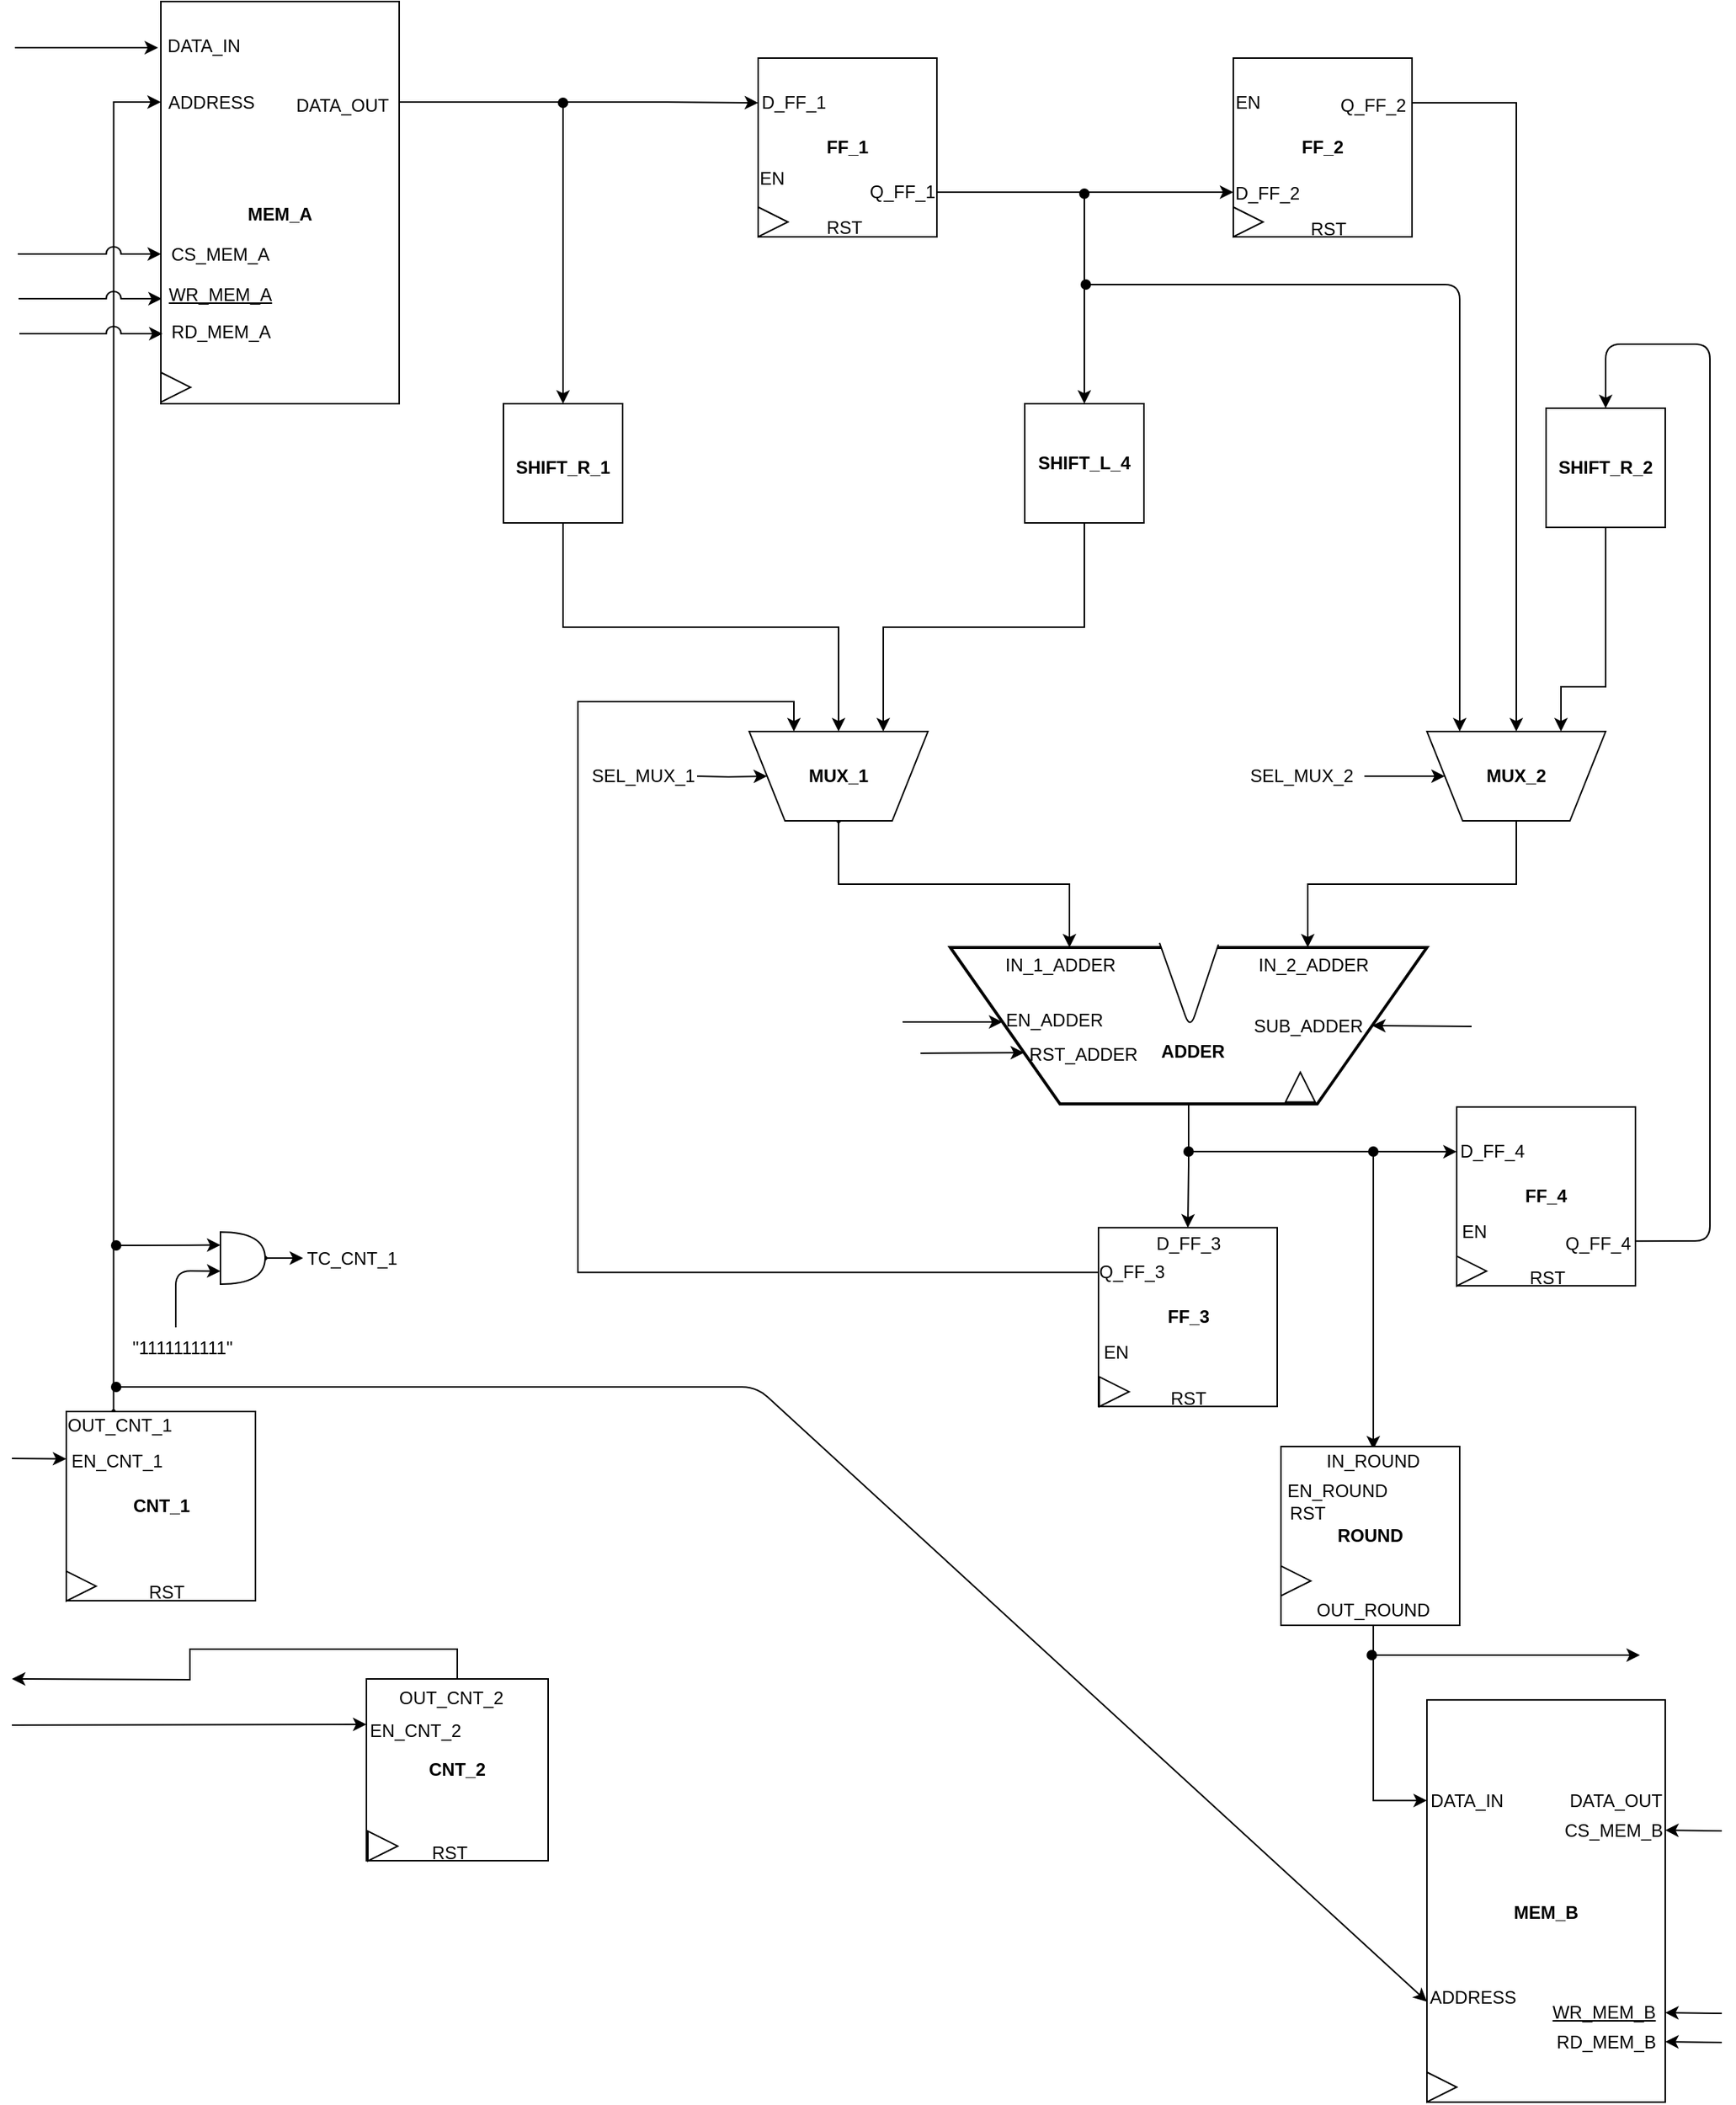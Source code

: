 <mxfile version="10.6.5" type="github"><diagram id="zmofKFTXcaP-koSaaH_2" name="Page-1"><mxGraphModel dx="1786" dy="793" grid="1" gridSize="10" guides="1" tooltips="1" connect="1" arrows="1" fold="1" page="1" pageScale="1" pageWidth="1169" pageHeight="827" math="0" shadow="0"><root><mxCell id="0"/><mxCell id="1" parent="0"/><mxCell id="V-4PgBDNpyKRyXy0ulgB-5" style="edgeStyle=orthogonalEdgeStyle;rounded=0;orthogonalLoop=1;jettySize=auto;html=1;exitX=0.5;exitY=1;exitDx=0;exitDy=0;entryX=0.5;entryY=0;entryDx=0;entryDy=0;" parent="1" source="Cmz5-py3-zcq8YhhBfew-87" target="Cmz5-py3-zcq8YhhBfew-98" edge="1"><mxGeometry relative="1" as="geometry"/></mxCell><mxCell id="Cmz5-py3-zcq8YhhBfew-87" value="" style="verticalLabelPosition=bottom;verticalAlign=top;html=1;strokeWidth=2;shape=trapezoid;perimeter=trapezoidPerimeter;whiteSpace=wrap;size=0.23;arcSize=10;flipV=1;" parent="1" vertex="1"><mxGeometry x="640" y="735" width="320" height="105" as="geometry"/></mxCell><mxCell id="Cmz5-py3-zcq8YhhBfew-36" style="edgeStyle=orthogonalEdgeStyle;rounded=0;orthogonalLoop=1;jettySize=auto;html=1;exitX=1;exitY=0.25;exitDx=0;exitDy=0;entryX=0;entryY=0.25;entryDx=0;entryDy=0;" parent="1" source="Cmz5-py3-zcq8YhhBfew-1" target="Cmz5-py3-zcq8YhhBfew-16" edge="1"><mxGeometry relative="1" as="geometry"><Array as="points"><mxPoint x="450" y="168"/><mxPoint x="450" y="168"/></Array></mxGeometry></mxCell><mxCell id="Cmz5-py3-zcq8YhhBfew-1" value="&lt;b&gt;&lt;br&gt;MEM_A&lt;/b&gt;" style="rounded=0;whiteSpace=wrap;html=1;" parent="1" vertex="1"><mxGeometry x="110" y="100" width="160" height="270" as="geometry"/></mxCell><mxCell id="Cmz5-py3-zcq8YhhBfew-2" value="DATA_IN" style="text;html=1;strokeColor=none;fillColor=none;align=center;verticalAlign=middle;whiteSpace=wrap;rounded=0;" parent="1" vertex="1"><mxGeometry x="119" y="120" width="40" height="20" as="geometry"/></mxCell><mxCell id="Cmz5-py3-zcq8YhhBfew-3" value="ADDRESS" style="text;html=1;strokeColor=none;fillColor=none;align=center;verticalAlign=middle;whiteSpace=wrap;rounded=0;" parent="1" vertex="1"><mxGeometry x="119" y="158" width="50" height="20" as="geometry"/></mxCell><mxCell id="Cmz5-py3-zcq8YhhBfew-4" value="CS_MEM_A" style="text;html=1;strokeColor=none;fillColor=none;align=center;verticalAlign=middle;whiteSpace=wrap;rounded=0;" parent="1" vertex="1"><mxGeometry x="120" y="260" width="60" height="20" as="geometry"/></mxCell><mxCell id="Cmz5-py3-zcq8YhhBfew-5" value="&lt;u&gt;WR_MEM_A&lt;/u&gt;" style="text;html=1;strokeColor=none;fillColor=none;align=center;verticalAlign=middle;whiteSpace=wrap;rounded=0;" parent="1" vertex="1"><mxGeometry x="120" y="287" width="60" height="20" as="geometry"/></mxCell><mxCell id="Cmz5-py3-zcq8YhhBfew-8" value="RD_MEM_A" style="text;html=1;strokeColor=none;fillColor=none;align=center;verticalAlign=middle;whiteSpace=wrap;rounded=0;" parent="1" vertex="1"><mxGeometry x="112.5" y="312" width="75" height="20" as="geometry"/></mxCell><mxCell id="Cmz5-py3-zcq8YhhBfew-12" value="DATA_OUT" style="text;html=1;strokeColor=none;fillColor=none;align=center;verticalAlign=middle;whiteSpace=wrap;rounded=0;" parent="1" vertex="1"><mxGeometry x="212" y="160" width="40" height="20" as="geometry"/></mxCell><mxCell id="Cmz5-py3-zcq8YhhBfew-15" value="" style="triangle;whiteSpace=wrap;html=1;" parent="1" vertex="1"><mxGeometry x="110" y="349" width="20" height="20" as="geometry"/></mxCell><mxCell id="Cmz5-py3-zcq8YhhBfew-40" style="edgeStyle=orthogonalEdgeStyle;rounded=0;orthogonalLoop=1;jettySize=auto;html=1;exitX=1;exitY=0.75;exitDx=0;exitDy=0;entryX=0;entryY=0.75;entryDx=0;entryDy=0;" parent="1" source="Cmz5-py3-zcq8YhhBfew-16" target="Cmz5-py3-zcq8YhhBfew-32" edge="1"><mxGeometry relative="1" as="geometry"/></mxCell><mxCell id="Cmz5-py3-zcq8YhhBfew-16" value="&lt;b&gt;FF_1&lt;/b&gt;" style="whiteSpace=wrap;html=1;aspect=fixed;" parent="1" vertex="1"><mxGeometry x="511" y="138" width="120" height="120" as="geometry"/></mxCell><mxCell id="Cmz5-py3-zcq8YhhBfew-41" style="edgeStyle=orthogonalEdgeStyle;rounded=0;orthogonalLoop=1;jettySize=auto;html=1;exitX=1;exitY=0.25;exitDx=0;exitDy=0;entryX=0.5;entryY=1;entryDx=0;entryDy=0;" parent="1" source="Cmz5-py3-zcq8YhhBfew-32" target="Cmz5-py3-zcq8YhhBfew-65" edge="1"><mxGeometry relative="1" as="geometry"><mxPoint x="1070" y="168" as="targetPoint"/></mxGeometry></mxCell><mxCell id="Cmz5-py3-zcq8YhhBfew-32" value="&lt;b&gt;FF_2&lt;/b&gt;" style="whiteSpace=wrap;html=1;aspect=fixed;" parent="1" vertex="1"><mxGeometry x="830" y="138" width="120" height="120" as="geometry"/></mxCell><mxCell id="Cmz5-py3-zcq8YhhBfew-33" value="D_FF_1" style="text;html=1;strokeColor=none;fillColor=none;align=center;verticalAlign=middle;whiteSpace=wrap;rounded=0;" parent="1" vertex="1"><mxGeometry x="515" y="158" width="40" height="20" as="geometry"/></mxCell><mxCell id="Cmz5-py3-zcq8YhhBfew-37" value="Q_FF_1" style="text;html=1;strokeColor=none;fillColor=none;align=center;verticalAlign=middle;whiteSpace=wrap;rounded=0;" parent="1" vertex="1"><mxGeometry x="588" y="218" width="40" height="20" as="geometry"/></mxCell><mxCell id="Cmz5-py3-zcq8YhhBfew-43" value="D_FF_2" style="text;html=1;strokeColor=none;fillColor=none;align=center;verticalAlign=middle;whiteSpace=wrap;rounded=0;" parent="1" vertex="1"><mxGeometry x="833" y="219" width="40" height="20" as="geometry"/></mxCell><mxCell id="Cmz5-py3-zcq8YhhBfew-44" value="Q_FF_2" style="text;html=1;strokeColor=none;fillColor=none;align=center;verticalAlign=middle;whiteSpace=wrap;rounded=0;" parent="1" vertex="1"><mxGeometry x="904" y="160" width="40" height="20" as="geometry"/></mxCell><mxCell id="Cmz5-py3-zcq8YhhBfew-48" value="" style="triangle;whiteSpace=wrap;html=1;" parent="1" vertex="1"><mxGeometry x="511" y="238" width="20" height="20" as="geometry"/></mxCell><mxCell id="Cmz5-py3-zcq8YhhBfew-49" value="" style="triangle;whiteSpace=wrap;html=1;" parent="1" vertex="1"><mxGeometry x="830" y="238" width="20" height="20" as="geometry"/></mxCell><mxCell id="Cmz5-py3-zcq8YhhBfew-50" value="" style="endArrow=classic;html=1;entryX=0.5;entryY=0;entryDx=0;entryDy=0;startArrow=circle;startFill=1;startSize=2;" parent="1" target="Cmz5-py3-zcq8YhhBfew-54" edge="1"><mxGeometry width="50" height="50" relative="1" as="geometry"><mxPoint x="380" y="164" as="sourcePoint"/><mxPoint x="380" y="364" as="targetPoint"/></mxGeometry></mxCell><mxCell id="Cmz5-py3-zcq8YhhBfew-51" value="" style="endArrow=classic;html=1;entryX=0.5;entryY=0;entryDx=0;entryDy=0;startArrow=circle;startFill=1;startSize=2;" parent="1" target="Cmz5-py3-zcq8YhhBfew-55" edge="1"><mxGeometry width="50" height="50" relative="1" as="geometry"><mxPoint x="730" y="225" as="sourcePoint"/><mxPoint x="727" y="400" as="targetPoint"/><Array as="points"><mxPoint x="730" y="350"/></Array></mxGeometry></mxCell><mxCell id="Cmz5-py3-zcq8YhhBfew-59" style="edgeStyle=orthogonalEdgeStyle;rounded=0;orthogonalLoop=1;jettySize=auto;html=1;exitX=0.5;exitY=1;exitDx=0;exitDy=0;entryX=0.5;entryY=1;entryDx=0;entryDy=0;" parent="1" source="Cmz5-py3-zcq8YhhBfew-54" target="Cmz5-py3-zcq8YhhBfew-58" edge="1"><mxGeometry relative="1" as="geometry"/></mxCell><mxCell id="Cmz5-py3-zcq8YhhBfew-54" value="" style="whiteSpace=wrap;html=1;aspect=fixed;" parent="1" vertex="1"><mxGeometry x="340" y="370" width="80" height="80" as="geometry"/></mxCell><mxCell id="Cmz5-py3-zcq8YhhBfew-60" style="edgeStyle=orthogonalEdgeStyle;rounded=0;orthogonalLoop=1;jettySize=auto;html=1;exitX=0.5;exitY=1;exitDx=0;exitDy=0;entryX=0.25;entryY=1;entryDx=0;entryDy=0;" parent="1" source="Cmz5-py3-zcq8YhhBfew-55" target="Cmz5-py3-zcq8YhhBfew-58" edge="1"><mxGeometry relative="1" as="geometry"/></mxCell><mxCell id="Cmz5-py3-zcq8YhhBfew-55" value="" style="whiteSpace=wrap;html=1;aspect=fixed;" parent="1" vertex="1"><mxGeometry x="690" y="370" width="80" height="80" as="geometry"/></mxCell><mxCell id="Cmz5-py3-zcq8YhhBfew-56" value="&lt;b&gt;SHIFT_R_1&lt;/b&gt;" style="text;html=1;strokeColor=none;fillColor=none;align=center;verticalAlign=middle;whiteSpace=wrap;rounded=0;" parent="1" vertex="1"><mxGeometry x="360" y="403" width="40" height="20" as="geometry"/></mxCell><mxCell id="Cmz5-py3-zcq8YhhBfew-57" value="&lt;b&gt;SHIFT_L_4&lt;/b&gt;" style="text;html=1;strokeColor=none;fillColor=none;align=center;verticalAlign=middle;whiteSpace=wrap;rounded=0;" parent="1" vertex="1"><mxGeometry x="710" y="400" width="40" height="20" as="geometry"/></mxCell><mxCell id="Cmz5-py3-zcq8YhhBfew-138" style="edgeStyle=orthogonalEdgeStyle;rounded=0;jumpStyle=arc;jumpSize=11;orthogonalLoop=1;jettySize=auto;html=1;exitX=0.5;exitY=0;exitDx=0;exitDy=0;entryX=0.25;entryY=0;entryDx=0;entryDy=0;startArrow=oval;startFill=1;startSize=2;endSize=6;" parent="1" source="Cmz5-py3-zcq8YhhBfew-58" target="Cmz5-py3-zcq8YhhBfew-87" edge="1"><mxGeometry relative="1" as="geometry"/></mxCell><mxCell id="Cmz5-py3-zcq8YhhBfew-58" value="" style="shape=trapezoid;perimeter=trapezoidPerimeter;whiteSpace=wrap;html=1;rotation=180;" parent="1" vertex="1"><mxGeometry x="505" y="590" width="120" height="60" as="geometry"/></mxCell><mxCell id="Cmz5-py3-zcq8YhhBfew-61" value="&lt;b&gt;MUX_1&lt;/b&gt;" style="text;html=1;strokeColor=none;fillColor=none;align=center;verticalAlign=middle;whiteSpace=wrap;rounded=0;" parent="1" vertex="1"><mxGeometry x="545" y="610" width="40" height="20" as="geometry"/></mxCell><mxCell id="Cmz5-py3-zcq8YhhBfew-64" value="" style="edgeStyle=orthogonalEdgeStyle;rounded=0;orthogonalLoop=1;jettySize=auto;html=1;" parent="1" target="Cmz5-py3-zcq8YhhBfew-58" edge="1"><mxGeometry relative="1" as="geometry"><mxPoint x="470" y="620" as="sourcePoint"/></mxGeometry></mxCell><mxCell id="Cmz5-py3-zcq8YhhBfew-63" value="SEL_MUX_1" style="text;html=1;strokeColor=none;fillColor=none;align=center;verticalAlign=middle;whiteSpace=wrap;rounded=0;" parent="1" vertex="1"><mxGeometry x="404" y="610" width="60" height="20" as="geometry"/></mxCell><mxCell id="Cmz5-py3-zcq8YhhBfew-93" style="edgeStyle=orthogonalEdgeStyle;rounded=0;orthogonalLoop=1;jettySize=auto;html=1;exitX=0.5;exitY=0;exitDx=0;exitDy=0;entryX=0.75;entryY=0;entryDx=0;entryDy=0;" parent="1" source="Cmz5-py3-zcq8YhhBfew-65" target="Cmz5-py3-zcq8YhhBfew-87" edge="1"><mxGeometry relative="1" as="geometry"/></mxCell><mxCell id="Cmz5-py3-zcq8YhhBfew-65" value="" style="shape=trapezoid;perimeter=trapezoidPerimeter;whiteSpace=wrap;html=1;rotation=180;" parent="1" vertex="1"><mxGeometry x="960" y="590" width="120" height="60" as="geometry"/></mxCell><mxCell id="Cmz5-py3-zcq8YhhBfew-66" value="&lt;b&gt;MUX_2&lt;/b&gt;" style="text;html=1;strokeColor=none;fillColor=none;align=center;verticalAlign=middle;whiteSpace=wrap;rounded=0;" parent="1" vertex="1"><mxGeometry x="1000" y="610" width="40" height="20" as="geometry"/></mxCell><mxCell id="Cmz5-py3-zcq8YhhBfew-67" value="" style="endArrow=classic;html=1;entryX=0.75;entryY=1;entryDx=0;entryDy=0;startSize=2;startArrow=circle;startFill=1;" parent="1" edge="1"><mxGeometry width="50" height="50" relative="1" as="geometry"><mxPoint x="727" y="290" as="sourcePoint"/><mxPoint x="982" y="590" as="targetPoint"/><Array as="points"><mxPoint x="982" y="290"/></Array></mxGeometry></mxCell><mxCell id="Cmz5-py3-zcq8YhhBfew-69" style="edgeStyle=orthogonalEdgeStyle;rounded=0;orthogonalLoop=1;jettySize=auto;html=1;exitX=0.5;exitY=1;exitDx=0;exitDy=0;entryX=0.25;entryY=1;entryDx=0;entryDy=0;" parent="1" source="Cmz5-py3-zcq8YhhBfew-68" target="Cmz5-py3-zcq8YhhBfew-65" edge="1"><mxGeometry relative="1" as="geometry"><Array as="points"><mxPoint x="1080" y="560"/><mxPoint x="1050" y="560"/></Array></mxGeometry></mxCell><mxCell id="Cmz5-py3-zcq8YhhBfew-68" value="&lt;b&gt;SHIFT_R_2&lt;/b&gt;" style="whiteSpace=wrap;html=1;aspect=fixed;" parent="1" vertex="1"><mxGeometry x="1040" y="373" width="80" height="80" as="geometry"/></mxCell><mxCell id="Cmz5-py3-zcq8YhhBfew-76" style="edgeStyle=orthogonalEdgeStyle;rounded=0;orthogonalLoop=1;jettySize=auto;html=1;entryX=1;entryY=0.5;entryDx=0;entryDy=0;" parent="1" target="Cmz5-py3-zcq8YhhBfew-65" edge="1"><mxGeometry relative="1" as="geometry"><Array as="points"><mxPoint x="918" y="620"/></Array><mxPoint x="918" y="620" as="sourcePoint"/></mxGeometry></mxCell><mxCell id="Cmz5-py3-zcq8YhhBfew-70" value="SEL_MUX_2" style="text;html=1;strokeColor=none;fillColor=none;align=center;verticalAlign=middle;whiteSpace=wrap;rounded=0;" parent="1" vertex="1"><mxGeometry x="844" y="610" width="64" height="20" as="geometry"/></mxCell><mxCell id="Cmz5-py3-zcq8YhhBfew-78" value="&lt;b&gt;ADDER&lt;/b&gt;" style="text;html=1;strokeColor=none;fillColor=none;align=center;verticalAlign=middle;whiteSpace=wrap;rounded=0;" parent="1" vertex="1"><mxGeometry x="783" y="795" width="40" height="20" as="geometry"/></mxCell><mxCell id="Cmz5-py3-zcq8YhhBfew-79" value="RST_ADDER" style="text;html=1;strokeColor=none;fillColor=none;align=center;verticalAlign=middle;whiteSpace=wrap;rounded=0;" parent="1" vertex="1"><mxGeometry x="691" y="797" width="77" height="20" as="geometry"/></mxCell><mxCell id="Cmz5-py3-zcq8YhhBfew-84" value="EN_ADDER" style="text;html=1;strokeColor=none;fillColor=none;align=center;verticalAlign=middle;whiteSpace=wrap;rounded=0;" parent="1" vertex="1"><mxGeometry x="676" y="774" width="68" height="20" as="geometry"/></mxCell><mxCell id="Cmz5-py3-zcq8YhhBfew-83" value="" style="triangle;whiteSpace=wrap;html=1;rotation=90;strokeColor=none;" parent="1" vertex="1"><mxGeometry x="778" y="735" width="45" height="40" as="geometry"/></mxCell><mxCell id="Cmz5-py3-zcq8YhhBfew-89" value="" style="endArrow=none;html=1;exitX=0.439;exitY=1.029;exitDx=0;exitDy=0;exitPerimeter=0;" parent="1" source="Cmz5-py3-zcq8YhhBfew-87" edge="1"><mxGeometry width="50" height="50" relative="1" as="geometry"><mxPoint x="775" y="795" as="sourcePoint"/><mxPoint x="820" y="733" as="targetPoint"/><Array as="points"><mxPoint x="801" y="790"/></Array></mxGeometry></mxCell><mxCell id="Cmz5-py3-zcq8YhhBfew-91" value="" style="triangle;whiteSpace=wrap;html=1;rotation=-90;" parent="1" vertex="1"><mxGeometry x="865" y="818.8" width="20" height="20" as="geometry"/></mxCell><mxCell id="Cmz5-py3-zcq8YhhBfew-104" style="edgeStyle=orthogonalEdgeStyle;rounded=0;orthogonalLoop=1;jettySize=auto;html=1;exitX=0;exitY=0.25;exitDx=0;exitDy=0;entryX=0.75;entryY=1;entryDx=0;entryDy=0;" parent="1" source="Cmz5-py3-zcq8YhhBfew-98" target="Cmz5-py3-zcq8YhhBfew-58" edge="1"><mxGeometry relative="1" as="geometry"><mxPoint x="380" y="570" as="targetPoint"/><Array as="points"><mxPoint x="390" y="953"/><mxPoint x="390" y="570"/><mxPoint x="535" y="570"/></Array></mxGeometry></mxCell><mxCell id="Cmz5-py3-zcq8YhhBfew-98" value="&lt;b&gt;FF_3&lt;/b&gt;" style="whiteSpace=wrap;html=1;aspect=fixed;" parent="1" vertex="1"><mxGeometry x="739.5" y="923.1" width="120" height="120" as="geometry"/></mxCell><mxCell id="Cmz5-py3-zcq8YhhBfew-102" value="D_FF_3" style="text;html=1;strokeColor=none;fillColor=none;align=center;verticalAlign=middle;whiteSpace=wrap;rounded=0;" parent="1" vertex="1"><mxGeometry x="780" y="924" width="40" height="20" as="geometry"/></mxCell><mxCell id="Cmz5-py3-zcq8YhhBfew-103" value="Q_FF_3" style="text;html=1;strokeColor=none;fillColor=none;align=center;verticalAlign=middle;whiteSpace=wrap;rounded=0;" parent="1" vertex="1"><mxGeometry x="742" y="943" width="40" height="20" as="geometry"/></mxCell><mxCell id="Cmz5-py3-zcq8YhhBfew-105" value="" style="endArrow=classic;html=1;entryX=0.5;entryY=0;entryDx=0;entryDy=0;exitX=1;exitY=0.75;exitDx=0;exitDy=0;" parent="1" source="Cmz5-py3-zcq8YhhBfew-106" target="Cmz5-py3-zcq8YhhBfew-68" edge="1"><mxGeometry width="50" height="50" relative="1" as="geometry"><mxPoint x="1110" y="910" as="sourcePoint"/><mxPoint x="1160" y="880" as="targetPoint"/><Array as="points"><mxPoint x="1150" y="932"/><mxPoint x="1150" y="902"/><mxPoint x="1150" y="880"/><mxPoint x="1150" y="360"/><mxPoint x="1150" y="330"/><mxPoint x="1110" y="330"/><mxPoint x="1080" y="330"/><mxPoint x="1080" y="360"/></Array></mxGeometry></mxCell><mxCell id="Cmz5-py3-zcq8YhhBfew-106" value="&lt;b&gt;FF_4&lt;/b&gt;" style="whiteSpace=wrap;html=1;aspect=fixed;" parent="1" vertex="1"><mxGeometry x="980" y="842.1" width="120" height="120" as="geometry"/></mxCell><mxCell id="Cmz5-py3-zcq8YhhBfew-108" value="" style="endArrow=classic;html=1;entryX=0;entryY=0.25;entryDx=0;entryDy=0;startArrow=oval;startFill=1;" parent="1" target="Cmz5-py3-zcq8YhhBfew-106" edge="1"><mxGeometry width="50" height="50" relative="1" as="geometry"><mxPoint x="800" y="872" as="sourcePoint"/><mxPoint x="943" y="860" as="targetPoint"/></mxGeometry></mxCell><mxCell id="Cmz5-py3-zcq8YhhBfew-110" value="D_FF_4" style="text;html=1;strokeColor=none;fillColor=none;align=center;verticalAlign=middle;whiteSpace=wrap;rounded=0;" parent="1" vertex="1"><mxGeometry x="984" y="862" width="40" height="20" as="geometry"/></mxCell><mxCell id="Cmz5-py3-zcq8YhhBfew-112" value="Q_FF_4" style="text;html=1;strokeColor=none;fillColor=none;align=center;verticalAlign=middle;whiteSpace=wrap;rounded=0;" parent="1" vertex="1"><mxGeometry x="1055" y="924" width="40" height="20" as="geometry"/></mxCell><mxCell id="Cmz5-py3-zcq8YhhBfew-115" value="" style="triangle;whiteSpace=wrap;html=1;" parent="1" vertex="1"><mxGeometry x="740" y="1023.2" width="20" height="20" as="geometry"/></mxCell><mxCell id="Cmz5-py3-zcq8YhhBfew-116" value="" style="triangle;whiteSpace=wrap;html=1;" parent="1" vertex="1"><mxGeometry x="980" y="942.2" width="20" height="20" as="geometry"/></mxCell><mxCell id="Cmz5-py3-zcq8YhhBfew-117" value="" style="endArrow=classic;html=1;entryX=0.5;entryY=0;entryDx=0;entryDy=0;startArrow=oval;startFill=1;endSize=6;startSize=6;" parent="1" edge="1"><mxGeometry width="50" height="50" relative="1" as="geometry"><mxPoint x="924" y="872" as="sourcePoint"/><mxPoint x="924" y="1072" as="targetPoint"/></mxGeometry></mxCell><mxCell id="Cmz5-py3-zcq8YhhBfew-118" value="&lt;b&gt;ROUND&lt;/b&gt;" style="whiteSpace=wrap;html=1;aspect=fixed;" parent="1" vertex="1"><mxGeometry x="862" y="1070" width="120" height="120" as="geometry"/></mxCell><mxCell id="Cmz5-py3-zcq8YhhBfew-119" value="IN_ROUND" style="text;html=1;strokeColor=none;fillColor=none;align=center;verticalAlign=middle;whiteSpace=wrap;rounded=0;" parent="1" vertex="1"><mxGeometry x="904" y="1070" width="40" height="20" as="geometry"/></mxCell><mxCell id="Cmz5-py3-zcq8YhhBfew-121" style="edgeStyle=orthogonalEdgeStyle;rounded=0;orthogonalLoop=1;jettySize=auto;html=1;exitX=0.5;exitY=1;exitDx=0;exitDy=0;entryX=0;entryY=0.25;entryDx=0;entryDy=0;jumpStyle=arc;jumpSize=11;" parent="1" source="Cmz5-py3-zcq8YhhBfew-120" target="Cmz5-py3-zcq8YhhBfew-125" edge="1"><mxGeometry relative="1" as="geometry"><mxPoint x="922" y="1280" as="targetPoint"/></mxGeometry></mxCell><mxCell id="Cmz5-py3-zcq8YhhBfew-120" value="OUT_ROUND" style="text;html=1;strokeColor=none;fillColor=none;align=center;verticalAlign=middle;whiteSpace=wrap;rounded=0;" parent="1" vertex="1"><mxGeometry x="884" y="1170" width="80" height="20" as="geometry"/></mxCell><mxCell id="Cmz5-py3-zcq8YhhBfew-122" value="" style="triangle;whiteSpace=wrap;html=1;" parent="1" vertex="1"><mxGeometry x="862" y="1150.2" width="20" height="20" as="geometry"/></mxCell><mxCell id="Cmz5-py3-zcq8YhhBfew-123" value="EN_ROUND" style="text;html=1;strokeColor=none;fillColor=none;align=center;verticalAlign=middle;whiteSpace=wrap;rounded=0;" parent="1" vertex="1"><mxGeometry x="880" y="1090" width="40" height="20" as="geometry"/></mxCell><mxCell id="Cmz5-py3-zcq8YhhBfew-125" value="&lt;b&gt;&lt;br&gt;MEM_B&lt;/b&gt;" style="rounded=0;whiteSpace=wrap;html=1;" parent="1" vertex="1"><mxGeometry x="960" y="1240.1" width="160" height="270" as="geometry"/></mxCell><mxCell id="Cmz5-py3-zcq8YhhBfew-126" value="DATA_IN" style="text;html=1;strokeColor=none;fillColor=none;align=center;verticalAlign=middle;whiteSpace=wrap;rounded=0;" parent="1" vertex="1"><mxGeometry x="967" y="1298" width="40" height="20" as="geometry"/></mxCell><mxCell id="Cmz5-py3-zcq8YhhBfew-127" value="" style="triangle;whiteSpace=wrap;html=1;" parent="1" vertex="1"><mxGeometry x="960" y="1490" width="20" height="20" as="geometry"/></mxCell><mxCell id="Cmz5-py3-zcq8YhhBfew-131" value="RD_MEM_B" style="text;html=1;strokeColor=none;fillColor=none;align=center;verticalAlign=middle;whiteSpace=wrap;rounded=0;" parent="1" vertex="1"><mxGeometry x="1042.7" y="1460" width="75" height="20" as="geometry"/></mxCell><mxCell id="Cmz5-py3-zcq8YhhBfew-132" value="CS_MEM_B" style="text;html=1;strokeColor=none;fillColor=none;align=center;verticalAlign=middle;whiteSpace=wrap;rounded=0;" parent="1" vertex="1"><mxGeometry x="1052.5" y="1318" width="65" height="20" as="geometry"/></mxCell><mxCell id="Cmz5-py3-zcq8YhhBfew-133" value="&lt;u&gt;WR_MEM_B&lt;/u&gt;" style="text;html=1;strokeColor=none;fillColor=none;align=center;verticalAlign=middle;whiteSpace=wrap;rounded=0;" parent="1" vertex="1"><mxGeometry x="1044" y="1440" width="70" height="20" as="geometry"/></mxCell><mxCell id="Cmz5-py3-zcq8YhhBfew-134" value="ADDRESS" style="text;html=1;strokeColor=none;fillColor=none;align=center;verticalAlign=middle;whiteSpace=wrap;rounded=0;" parent="1" vertex="1"><mxGeometry x="965" y="1430" width="52" height="20" as="geometry"/></mxCell><mxCell id="Cmz5-py3-zcq8YhhBfew-135" value="DATA_OUT" style="text;html=1;strokeColor=none;fillColor=none;align=center;verticalAlign=middle;whiteSpace=wrap;rounded=0;" parent="1" vertex="1"><mxGeometry x="1067" y="1298" width="40" height="20" as="geometry"/></mxCell><mxCell id="Cmz5-py3-zcq8YhhBfew-136" value="SUB_ADDER" style="text;html=1;strokeColor=none;fillColor=none;align=center;verticalAlign=middle;whiteSpace=wrap;rounded=0;" parent="1" vertex="1"><mxGeometry x="842.5" y="778" width="75" height="20" as="geometry"/></mxCell><mxCell id="Cmz5-py3-zcq8YhhBfew-139" value="EN" style="text;html=1;strokeColor=none;fillColor=none;align=center;verticalAlign=middle;whiteSpace=wrap;rounded=0;" parent="1" vertex="1"><mxGeometry x="740" y="996.5" width="23" height="20" as="geometry"/></mxCell><mxCell id="Cmz5-py3-zcq8YhhBfew-140" value="EN" style="text;html=1;strokeColor=none;fillColor=none;align=center;verticalAlign=middle;whiteSpace=wrap;rounded=0;" parent="1" vertex="1"><mxGeometry x="980" y="916" width="24" height="20" as="geometry"/></mxCell><mxCell id="Cmz5-py3-zcq8YhhBfew-141" value="EN" style="text;html=1;strokeColor=none;fillColor=none;align=center;verticalAlign=middle;whiteSpace=wrap;rounded=0;" parent="1" vertex="1"><mxGeometry x="830" y="158" width="20" height="20" as="geometry"/></mxCell><mxCell id="Cmz5-py3-zcq8YhhBfew-142" value="EN" style="text;html=1;strokeColor=none;fillColor=none;align=center;verticalAlign=middle;whiteSpace=wrap;rounded=0;" parent="1" vertex="1"><mxGeometry x="511" y="209" width="19" height="20" as="geometry"/></mxCell><mxCell id="Cmz5-py3-zcq8YhhBfew-143" value="" style="endArrow=classic;html=1;startArrow=oval;startFill=1;" parent="1" edge="1"><mxGeometry width="50" height="50" relative="1" as="geometry"><mxPoint x="923" y="1210" as="sourcePoint"/><mxPoint x="1103" y="1210" as="targetPoint"/></mxGeometry></mxCell><mxCell id="Cmz5-py3-zcq8YhhBfew-150" style="edgeStyle=orthogonalEdgeStyle;rounded=0;jumpStyle=arc;jumpSize=11;orthogonalLoop=1;jettySize=auto;html=1;exitX=0.25;exitY=0;exitDx=0;exitDy=0;entryX=0;entryY=0.25;entryDx=0;entryDy=0;startArrow=oval;startFill=1;startSize=2;endSize=6;" parent="1" source="Cmz5-py3-zcq8YhhBfew-145" target="Cmz5-py3-zcq8YhhBfew-1" edge="1"><mxGeometry relative="1" as="geometry"/></mxCell><mxCell id="Cmz5-py3-zcq8YhhBfew-145" value="&lt;b&gt;CNT_1&lt;/b&gt;" style="whiteSpace=wrap;html=1;aspect=fixed;" parent="1" vertex="1"><mxGeometry x="46.5" y="1046.5" width="127" height="127" as="geometry"/></mxCell><mxCell id="Cmz5-py3-zcq8YhhBfew-172" style="edgeStyle=orthogonalEdgeStyle;rounded=0;jumpStyle=arc;jumpSize=11;orthogonalLoop=1;jettySize=auto;html=1;exitX=0.5;exitY=0;exitDx=0;exitDy=0;startArrow=none;startFill=0;" parent="1" source="Cmz5-py3-zcq8YhhBfew-146" edge="1"><mxGeometry relative="1" as="geometry"><mxPoint x="10" y="1226" as="targetPoint"/></mxGeometry></mxCell><mxCell id="Cmz5-py3-zcq8YhhBfew-146" value="&lt;b&gt;CNT_2&lt;/b&gt;" style="whiteSpace=wrap;html=1;aspect=fixed;" parent="1" vertex="1"><mxGeometry x="248" y="1226" width="122" height="122" as="geometry"/></mxCell><mxCell id="Cmz5-py3-zcq8YhhBfew-147" value="" style="triangle;whiteSpace=wrap;html=1;" parent="1" vertex="1"><mxGeometry x="46.5" y="1153.7" width="20" height="20" as="geometry"/></mxCell><mxCell id="Cmz5-py3-zcq8YhhBfew-165" value="" style="triangle;whiteSpace=wrap;html=1;" parent="1" vertex="1"><mxGeometry x="249" y="1328.2" width="20" height="20" as="geometry"/></mxCell><mxCell id="Cmz5-py3-zcq8YhhBfew-167" value="EN_CNT_2" style="text;html=1;strokeColor=none;fillColor=none;align=center;verticalAlign=middle;whiteSpace=wrap;rounded=0;" parent="1" vertex="1"><mxGeometry x="252" y="1247" width="58" height="28" as="geometry"/></mxCell><mxCell id="Cmz5-py3-zcq8YhhBfew-168" value="EN_CNT_1" style="text;html=1;resizable=0;points=[];autosize=1;align=left;verticalAlign=top;spacingTop=-4;" parent="1" vertex="1"><mxGeometry x="47.5" y="1070" width="80" height="10" as="geometry"/></mxCell><mxCell id="Cmz5-py3-zcq8YhhBfew-169" value="OUT_CNT_1" style="text;html=1;strokeColor=none;fillColor=none;align=center;verticalAlign=middle;whiteSpace=wrap;rounded=0;" parent="1" vertex="1"><mxGeometry x="48" y="1046" width="69" height="20" as="geometry"/></mxCell><mxCell id="Cmz5-py3-zcq8YhhBfew-170" value="OUT_CNT_2" style="text;html=1;strokeColor=none;fillColor=none;align=center;verticalAlign=middle;whiteSpace=wrap;rounded=0;" parent="1" vertex="1"><mxGeometry x="284.5" y="1229" width="40" height="20" as="geometry"/></mxCell><mxCell id="Cmz5-py3-zcq8YhhBfew-173" value="RST" style="text;html=1;resizable=0;points=[];autosize=1;align=left;verticalAlign=top;spacingTop=-4;" parent="1" vertex="1"><mxGeometry x="555" y="242" width="40" height="10" as="geometry"/></mxCell><mxCell id="Cmz5-py3-zcq8YhhBfew-175" value="RST" style="text;html=1;resizable=0;points=[];autosize=1;align=left;verticalAlign=top;spacingTop=-4;" parent="1" vertex="1"><mxGeometry x="786" y="1028.092" width="40" height="10" as="geometry"/></mxCell><mxCell id="Cmz5-py3-zcq8YhhBfew-176" value="RST" style="text;html=1;resizable=0;points=[];autosize=1;align=left;verticalAlign=top;spacingTop=-4;" parent="1" vertex="1"><mxGeometry x="1027" y="947.091" width="40" height="10" as="geometry"/></mxCell><mxCell id="Cmz5-py3-zcq8YhhBfew-178" value="RST" style="text;html=1;resizable=0;points=[];autosize=1;align=left;verticalAlign=top;spacingTop=-4;" parent="1" vertex="1"><mxGeometry x="880" y="243" width="40" height="10" as="geometry"/></mxCell><mxCell id="Cmz5-py3-zcq8YhhBfew-179" value="RST" style="text;html=1;resizable=0;points=[];autosize=1;align=left;verticalAlign=top;spacingTop=-4;" parent="1" vertex="1"><mxGeometry x="99.5" y="1158.092" width="40" height="10" as="geometry"/></mxCell><mxCell id="Cmz5-py3-zcq8YhhBfew-180" value="RST" style="text;html=1;resizable=0;points=[];autosize=1;align=left;verticalAlign=top;spacingTop=-4;" parent="1" vertex="1"><mxGeometry x="289.5" y="1333.092" width="40" height="10" as="geometry"/></mxCell><mxCell id="Cmz5-py3-zcq8YhhBfew-181" value="RST" style="text;html=1;resizable=0;points=[];autosize=1;align=left;verticalAlign=top;spacingTop=-4;" parent="1" vertex="1"><mxGeometry x="866" y="1105.092" width="40" height="10" as="geometry"/></mxCell><mxCell id="Cmz5-py3-zcq8YhhBfew-187" value="" style="endArrow=classic;html=1;entryX=-0.025;entryY=0.116;entryDx=0;entryDy=0;entryPerimeter=0;" parent="1" edge="1"><mxGeometry width="50" height="50" relative="1" as="geometry"><mxPoint x="12" y="131" as="sourcePoint"/><mxPoint x="108.118" y="131.059" as="targetPoint"/></mxGeometry></mxCell><mxCell id="Cmz5-py3-zcq8YhhBfew-188" value="" style="endArrow=classic;html=1;entryX=-0.025;entryY=0.116;entryDx=0;entryDy=0;entryPerimeter=0;jumpStyle=arc;jumpSize=10;" parent="1" edge="1"><mxGeometry width="50" height="50" relative="1" as="geometry"><mxPoint x="14" y="269.5" as="sourcePoint"/><mxPoint x="110.118" y="269.559" as="targetPoint"/></mxGeometry></mxCell><mxCell id="Cmz5-py3-zcq8YhhBfew-189" value="" style="endArrow=classic;html=1;entryX=-0.025;entryY=0.116;entryDx=0;entryDy=0;entryPerimeter=0;jumpStyle=arc;jumpSize=10;" parent="1" edge="1"><mxGeometry width="50" height="50" relative="1" as="geometry"><mxPoint x="14.5" y="299.5" as="sourcePoint"/><mxPoint x="110.618" y="299.559" as="targetPoint"/></mxGeometry></mxCell><mxCell id="Cmz5-py3-zcq8YhhBfew-190" value="" style="endArrow=classic;html=1;entryX=-0.025;entryY=0.116;entryDx=0;entryDy=0;entryPerimeter=0;jumpStyle=arc;jumpSize=10;" parent="1" edge="1"><mxGeometry width="50" height="50" relative="1" as="geometry"><mxPoint x="15" y="323.0" as="sourcePoint"/><mxPoint x="111.118" y="323.059" as="targetPoint"/></mxGeometry></mxCell><mxCell id="V-4PgBDNpyKRyXy0ulgB-2" value="" style="endArrow=classic;html=1;entryX=0;entryY=0.5;entryDx=0;entryDy=0;" parent="1" edge="1"><mxGeometry width="50" height="50" relative="1" as="geometry"><mxPoint x="608" y="785" as="sourcePoint"/><mxPoint x="675" y="785" as="targetPoint"/></mxGeometry></mxCell><mxCell id="V-4PgBDNpyKRyXy0ulgB-3" value="" style="endArrow=classic;html=1;entryX=0;entryY=0.75;entryDx=0;entryDy=0;" parent="1" target="Cmz5-py3-zcq8YhhBfew-87" edge="1"><mxGeometry width="50" height="50" relative="1" as="geometry"><mxPoint x="620" y="806" as="sourcePoint"/><mxPoint x="671" y="827" as="targetPoint"/></mxGeometry></mxCell><mxCell id="V-4PgBDNpyKRyXy0ulgB-9" value="IN_1_ADDER" style="text;html=1;resizable=0;points=[];autosize=1;align=left;verticalAlign=top;spacingTop=-4;" parent="1" vertex="1"><mxGeometry x="674.5" y="737" width="90" height="20" as="geometry"/></mxCell><mxCell id="V-4PgBDNpyKRyXy0ulgB-10" value="IN_2_ADDER" style="text;html=1;resizable=0;points=[];autosize=1;align=left;verticalAlign=top;spacingTop=-4;" parent="1" vertex="1"><mxGeometry x="845" y="737" width="90" height="20" as="geometry"/></mxCell><mxCell id="V-4PgBDNpyKRyXy0ulgB-11" value="" style="endArrow=classic;html=1;entryX=1;entryY=0.5;entryDx=0;entryDy=0;" parent="1" target="Cmz5-py3-zcq8YhhBfew-87" edge="1"><mxGeometry width="50" height="50" relative="1" as="geometry"><mxPoint x="990" y="788" as="sourcePoint"/><mxPoint x="939" y="765" as="targetPoint"/><Array as="points"/></mxGeometry></mxCell><mxCell id="V-4PgBDNpyKRyXy0ulgB-14" style="edgeStyle=orthogonalEdgeStyle;rounded=0;jumpStyle=arc;jumpSize=11;orthogonalLoop=1;jettySize=auto;html=1;exitX=1;exitY=0.5;exitDx=0;exitDy=0;exitPerimeter=0;startArrow=oval;startFill=1;startSize=2;endSize=6;" parent="1" source="V-4PgBDNpyKRyXy0ulgB-15" edge="1"><mxGeometry relative="1" as="geometry"><mxPoint x="205.5" y="944" as="targetPoint"/></mxGeometry></mxCell><mxCell id="V-4PgBDNpyKRyXy0ulgB-15" value="" style="shape=or;whiteSpace=wrap;html=1;" parent="1" vertex="1"><mxGeometry x="150" y="926" width="30" height="35" as="geometry"/></mxCell><mxCell id="V-4PgBDNpyKRyXy0ulgB-16" value="TC_CNT_1" style="text;html=1;strokeColor=none;fillColor=none;align=center;verticalAlign=middle;whiteSpace=wrap;rounded=0;" parent="1" vertex="1"><mxGeometry x="206" y="934" width="65" height="20" as="geometry"/></mxCell><mxCell id="V-4PgBDNpyKRyXy0ulgB-18" value="" style="endArrow=classic;html=1;entryX=0;entryY=0.25;entryDx=0;entryDy=0;entryPerimeter=0;startArrow=oval;startFill=1;" parent="1" target="V-4PgBDNpyKRyXy0ulgB-15" edge="1"><mxGeometry width="50" height="50" relative="1" as="geometry"><mxPoint x="80" y="935" as="sourcePoint"/><mxPoint x="144" y="852" as="targetPoint"/></mxGeometry></mxCell><mxCell id="V-4PgBDNpyKRyXy0ulgB-19" value="&quot;1111111111&quot;" style="text;html=1;resizable=0;points=[];autosize=1;align=left;verticalAlign=top;spacingTop=-4;" parent="1" vertex="1"><mxGeometry x="89" y="993.5" width="80" height="20" as="geometry"/></mxCell><mxCell id="V-4PgBDNpyKRyXy0ulgB-22" value="" style="endArrow=classic;html=1;entryX=0;entryY=0.75;entryDx=0;entryDy=0;entryPerimeter=0;" parent="1" target="V-4PgBDNpyKRyXy0ulgB-15" edge="1"><mxGeometry width="50" height="50" relative="1" as="geometry"><mxPoint x="120" y="990" as="sourcePoint"/><mxPoint x="240" y="963" as="targetPoint"/><Array as="points"><mxPoint x="120" y="952"/></Array></mxGeometry></mxCell><mxCell id="V-4PgBDNpyKRyXy0ulgB-23" value="" style="endArrow=classic;html=1;entryX=0;entryY=0.25;entryDx=0;entryDy=0;" parent="1" target="Cmz5-py3-zcq8YhhBfew-146" edge="1"><mxGeometry width="50" height="50" relative="1" as="geometry"><mxPoint x="10" y="1257" as="sourcePoint"/><mxPoint x="60" y="1530" as="targetPoint"/></mxGeometry></mxCell><mxCell id="V-4PgBDNpyKRyXy0ulgB-24" value="" style="endArrow=classic;html=1;entryX=0;entryY=0.25;entryDx=0;entryDy=0;" parent="1" target="Cmz5-py3-zcq8YhhBfew-145" edge="1"><mxGeometry width="50" height="50" relative="1" as="geometry"><mxPoint x="10" y="1078" as="sourcePoint"/><mxPoint x="60" y="1530" as="targetPoint"/></mxGeometry></mxCell><mxCell id="SWMkyP5TXhKzwW5WwaiQ-1" value="" style="endArrow=classic;html=1;entryX=0;entryY=0.75;entryDx=0;entryDy=0;startArrow=oval;startFill=1;" edge="1" parent="1" target="Cmz5-py3-zcq8YhhBfew-125"><mxGeometry width="50" height="50" relative="1" as="geometry"><mxPoint x="80" y="1030" as="sourcePoint"/><mxPoint x="940" y="1360" as="targetPoint"/><Array as="points"><mxPoint x="510" y="1030"/></Array></mxGeometry></mxCell><mxCell id="SWMkyP5TXhKzwW5WwaiQ-3" value="" style="endArrow=classic;html=1;entryX=1.012;entryY=0.779;entryDx=0;entryDy=0;entryPerimeter=0;" edge="1" parent="1"><mxGeometry width="50" height="50" relative="1" as="geometry"><mxPoint x="1158" y="1470" as="sourcePoint"/><mxPoint x="1119.941" y="1469.529" as="targetPoint"/></mxGeometry></mxCell><mxCell id="SWMkyP5TXhKzwW5WwaiQ-5" value="" style="endArrow=classic;html=1;entryX=1.012;entryY=0.779;entryDx=0;entryDy=0;entryPerimeter=0;" edge="1" parent="1"><mxGeometry width="50" height="50" relative="1" as="geometry"><mxPoint x="1158" y="1450.5" as="sourcePoint"/><mxPoint x="1119.941" y="1450.029" as="targetPoint"/></mxGeometry></mxCell><mxCell id="SWMkyP5TXhKzwW5WwaiQ-6" value="" style="endArrow=classic;html=1;entryX=1.012;entryY=0.779;entryDx=0;entryDy=0;entryPerimeter=0;" edge="1" parent="1"><mxGeometry width="50" height="50" relative="1" as="geometry"><mxPoint x="1158" y="1328" as="sourcePoint"/><mxPoint x="1119.941" y="1327.529" as="targetPoint"/></mxGeometry></mxCell></root></mxGraphModel></diagram></mxfile>